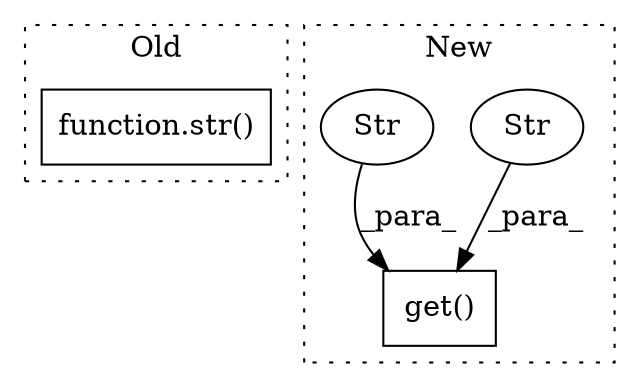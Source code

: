 digraph G {
subgraph cluster0 {
1 [label="function.str()" a="75" s="6376,6383" l="4,1" shape="box"];
label = "Old";
style="dotted";
}
subgraph cluster1 {
2 [label="get()" a="75" s="6359,6398" l="21,1" shape="box"];
3 [label="Str" a="66" s="6390" l="8" shape="ellipse"];
4 [label="Str" a="66" s="6380" l="8" shape="ellipse"];
label = "New";
style="dotted";
}
3 -> 2 [label="_para_"];
4 -> 2 [label="_para_"];
}